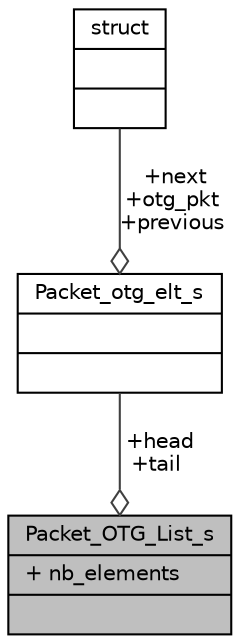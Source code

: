 digraph "Packet_OTG_List_s"
{
 // LATEX_PDF_SIZE
  edge [fontname="Helvetica",fontsize="10",labelfontname="Helvetica",labelfontsize="10"];
  node [fontname="Helvetica",fontsize="10",shape=record];
  Node1 [label="{Packet_OTG_List_s\n|+ nb_elements\l|}",height=0.2,width=0.4,color="black", fillcolor="grey75", style="filled", fontcolor="black",tooltip=" "];
  Node2 -> Node1 [color="grey25",fontsize="10",style="solid",label=" +head\n+tail" ,arrowhead="odiamond",fontname="Helvetica"];
  Node2 [label="{Packet_otg_elt_s\n||}",height=0.2,width=0.4,color="black", fillcolor="white", style="filled",URL="$structPacket__otg__elt__s.html",tooltip=" "];
  Node3 -> Node2 [color="grey25",fontsize="10",style="solid",label=" +next\n+otg_pkt\n+previous" ,arrowhead="odiamond",fontname="Helvetica"];
  Node3 [label="{struct\n||}",height=0.2,width=0.4,color="black", fillcolor="white", style="filled",URL="$structstruct.html",tooltip="holds vehicle id and initial pointer to the head of the linked list in hastable"];
}
